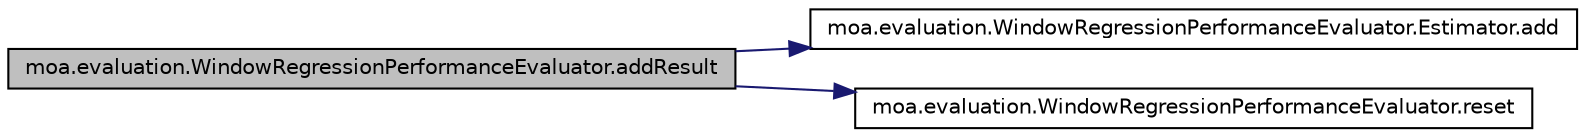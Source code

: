 digraph G
{
  edge [fontname="Helvetica",fontsize="10",labelfontname="Helvetica",labelfontsize="10"];
  node [fontname="Helvetica",fontsize="10",shape=record];
  rankdir=LR;
  Node1 [label="moa.evaluation.WindowRegressionPerformanceEvaluator.addResult",height=0.2,width=0.4,color="black", fillcolor="grey75", style="filled" fontcolor="black"];
  Node1 -> Node2 [color="midnightblue",fontsize="10",style="solid",fontname="Helvetica"];
  Node2 [label="moa.evaluation.WindowRegressionPerformanceEvaluator.Estimator.add",height=0.2,width=0.4,color="black", fillcolor="white", style="filled",URL="$classmoa_1_1evaluation_1_1WindowRegressionPerformanceEvaluator_1_1Estimator.html#abffba32a0a3baa5b86a4480eb6ab63a3"];
  Node1 -> Node3 [color="midnightblue",fontsize="10",style="solid",fontname="Helvetica"];
  Node3 [label="moa.evaluation.WindowRegressionPerformanceEvaluator.reset",height=0.2,width=0.4,color="black", fillcolor="white", style="filled",URL="$classmoa_1_1evaluation_1_1WindowRegressionPerformanceEvaluator.html#ac0898cd8b7de0ade64f63bb8bbdd10b7",tooltip="Resets this evaluator."];
}
